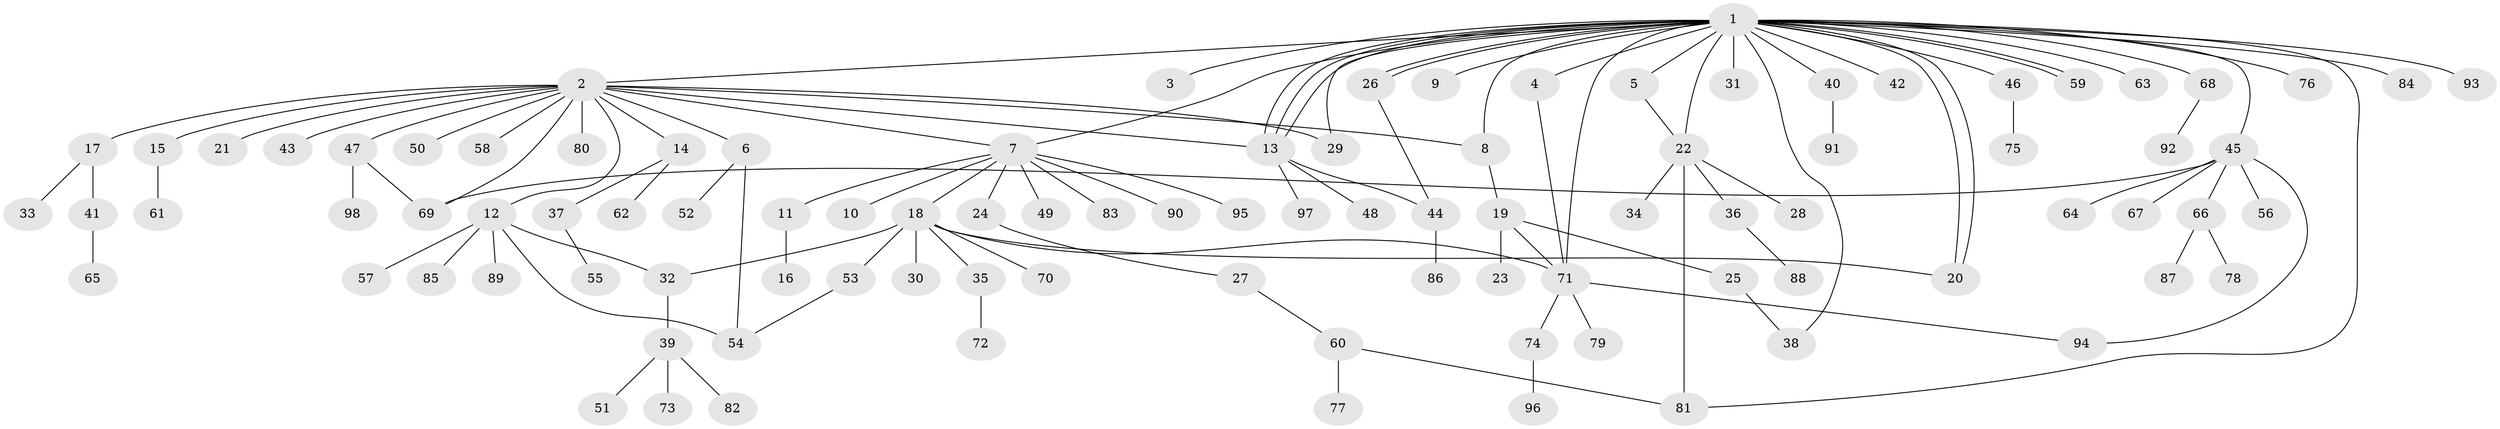 // Generated by graph-tools (version 1.1) at 2025/14/03/09/25 04:14:22]
// undirected, 98 vertices, 121 edges
graph export_dot {
graph [start="1"]
  node [color=gray90,style=filled];
  1;
  2;
  3;
  4;
  5;
  6;
  7;
  8;
  9;
  10;
  11;
  12;
  13;
  14;
  15;
  16;
  17;
  18;
  19;
  20;
  21;
  22;
  23;
  24;
  25;
  26;
  27;
  28;
  29;
  30;
  31;
  32;
  33;
  34;
  35;
  36;
  37;
  38;
  39;
  40;
  41;
  42;
  43;
  44;
  45;
  46;
  47;
  48;
  49;
  50;
  51;
  52;
  53;
  54;
  55;
  56;
  57;
  58;
  59;
  60;
  61;
  62;
  63;
  64;
  65;
  66;
  67;
  68;
  69;
  70;
  71;
  72;
  73;
  74;
  75;
  76;
  77;
  78;
  79;
  80;
  81;
  82;
  83;
  84;
  85;
  86;
  87;
  88;
  89;
  90;
  91;
  92;
  93;
  94;
  95;
  96;
  97;
  98;
  1 -- 2;
  1 -- 3;
  1 -- 4;
  1 -- 5;
  1 -- 7;
  1 -- 8;
  1 -- 9;
  1 -- 13;
  1 -- 13;
  1 -- 13;
  1 -- 20;
  1 -- 20;
  1 -- 22;
  1 -- 26;
  1 -- 26;
  1 -- 29;
  1 -- 31;
  1 -- 38;
  1 -- 40;
  1 -- 42;
  1 -- 45;
  1 -- 46;
  1 -- 59;
  1 -- 59;
  1 -- 63;
  1 -- 68;
  1 -- 71;
  1 -- 76;
  1 -- 81;
  1 -- 84;
  1 -- 93;
  2 -- 6;
  2 -- 7;
  2 -- 8;
  2 -- 12;
  2 -- 13;
  2 -- 14;
  2 -- 15;
  2 -- 17;
  2 -- 21;
  2 -- 29;
  2 -- 43;
  2 -- 47;
  2 -- 50;
  2 -- 58;
  2 -- 69;
  2 -- 80;
  4 -- 71;
  5 -- 22;
  6 -- 52;
  6 -- 54;
  7 -- 10;
  7 -- 11;
  7 -- 18;
  7 -- 24;
  7 -- 49;
  7 -- 83;
  7 -- 90;
  7 -- 95;
  8 -- 19;
  11 -- 16;
  12 -- 32;
  12 -- 54;
  12 -- 57;
  12 -- 85;
  12 -- 89;
  13 -- 44;
  13 -- 48;
  13 -- 97;
  14 -- 37;
  14 -- 62;
  15 -- 61;
  17 -- 33;
  17 -- 41;
  18 -- 20;
  18 -- 30;
  18 -- 32;
  18 -- 35;
  18 -- 53;
  18 -- 70;
  18 -- 71;
  19 -- 23;
  19 -- 25;
  19 -- 71;
  22 -- 28;
  22 -- 34;
  22 -- 36;
  22 -- 81;
  24 -- 27;
  25 -- 38;
  26 -- 44;
  27 -- 60;
  32 -- 39;
  35 -- 72;
  36 -- 88;
  37 -- 55;
  39 -- 51;
  39 -- 73;
  39 -- 82;
  40 -- 91;
  41 -- 65;
  44 -- 86;
  45 -- 56;
  45 -- 64;
  45 -- 66;
  45 -- 67;
  45 -- 69;
  45 -- 94;
  46 -- 75;
  47 -- 69;
  47 -- 98;
  53 -- 54;
  60 -- 77;
  60 -- 81;
  66 -- 78;
  66 -- 87;
  68 -- 92;
  71 -- 74;
  71 -- 79;
  71 -- 94;
  74 -- 96;
}
